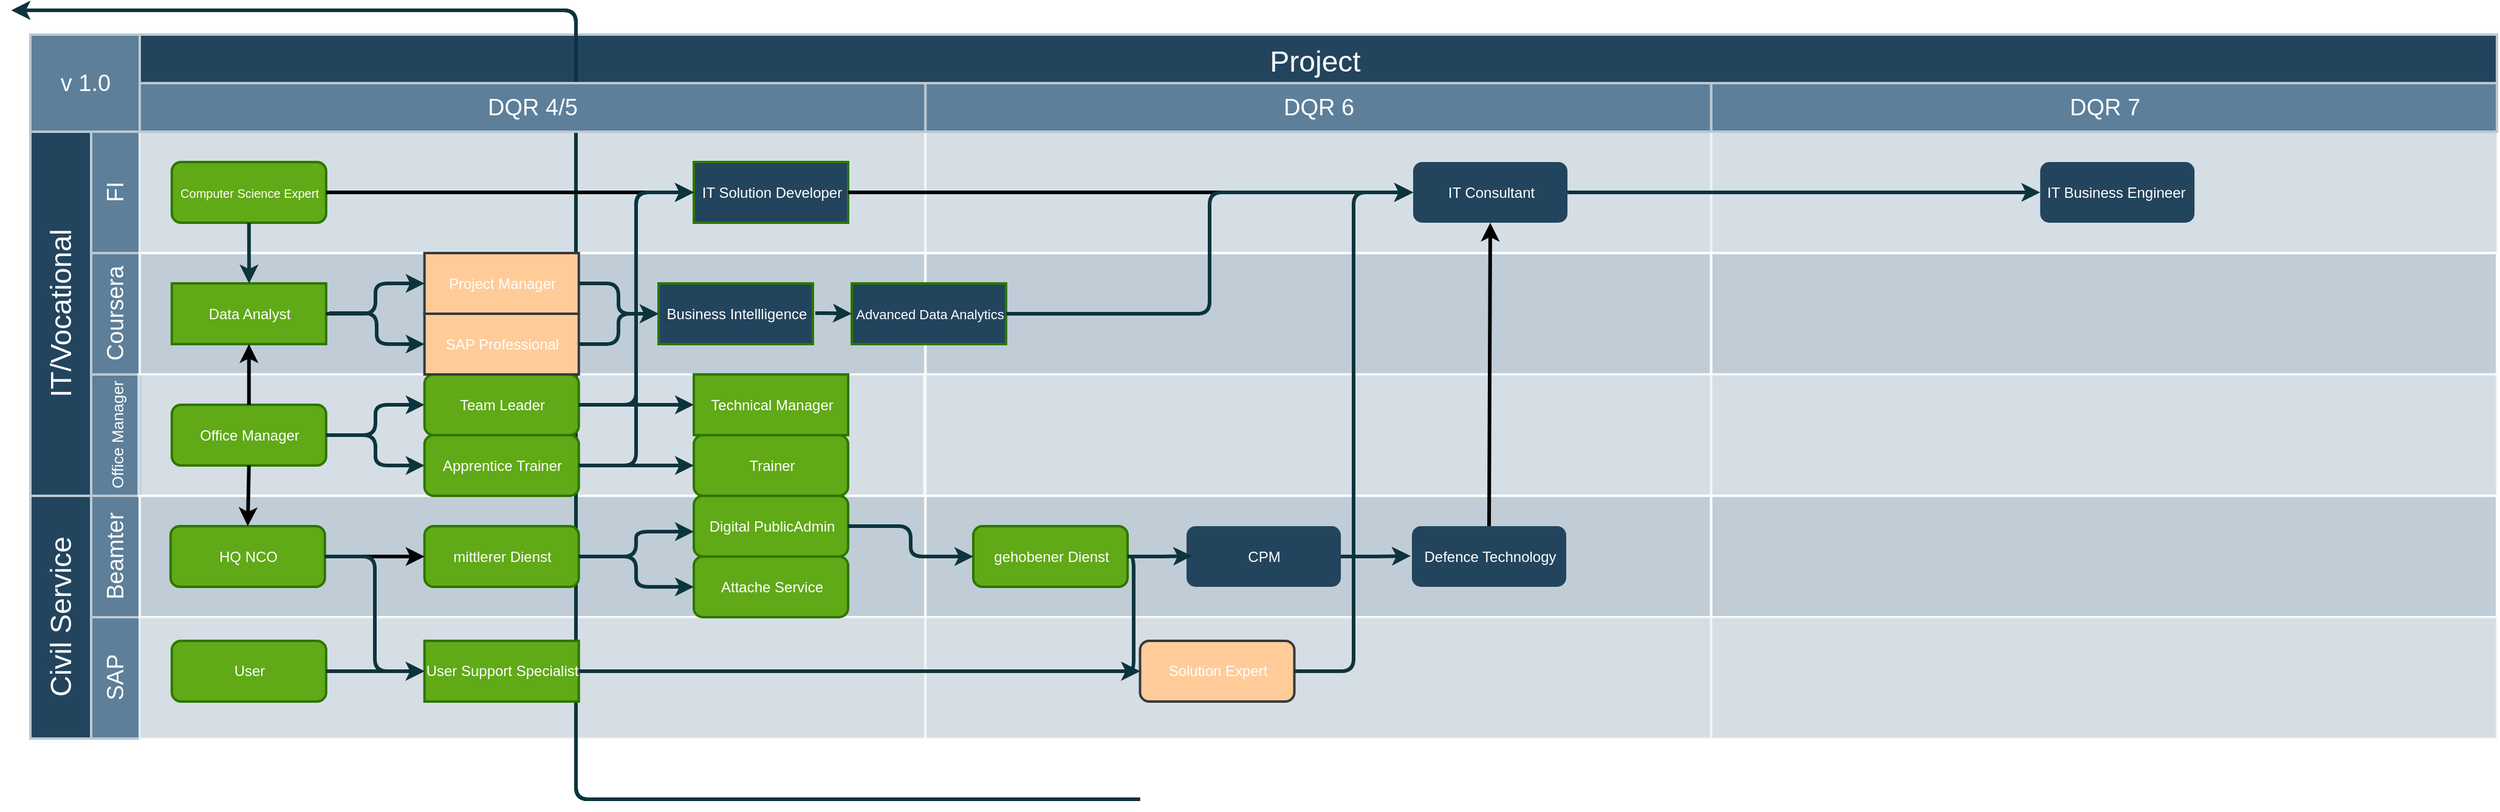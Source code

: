 <mxfile version="21.2.3" type="github">
  <diagram id="6a731a19-8d31-9384-78a2-239565b7b9f0" name="Page-1">
    <mxGraphModel dx="714" dy="-319" grid="1" gridSize="10" guides="1" tooltips="1" connect="1" arrows="1" fold="1" page="1" pageScale="1" pageWidth="1169" pageHeight="827" background="none" math="0" shadow="0">
      <root>
        <mxCell id="0" />
        <mxCell id="1" parent="0" />
        <mxCell id="56" value="Project&#xa;" style="strokeColor=#BAC8D3;fillColor=#23445D;fontSize=24;strokeWidth=2;fontFamily=Helvetica;html=1;fontColor=#FFFFFF;fontStyle=0;spacingBottom=8;spacingRight=0;spacingLeft=83;" parent="1" vertex="1">
          <mxGeometry x="154" y="850.5" width="2030" height="80" as="geometry" />
        </mxCell>
        <mxCell id="57" value="IT/Vocational" style="strokeColor=#BAC8D3;fillColor=#23445D;fontSize=24;strokeWidth=2;horizontal=0;fontFamily=Helvetica;html=1;fontColor=#FFFFFF;fontStyle=0" parent="1" vertex="1">
          <mxGeometry x="154" y="930.5" width="50" height="300" as="geometry" />
        </mxCell>
        <mxCell id="58" value="FI" style="strokeColor=#BAC8D3;fillColor=#5d7f99;fontSize=19;strokeWidth=2;horizontal=0;fontFamily=Helvetica;html=1;labelBackgroundColor=none;fontColor=#FFFFFF;" parent="1" vertex="1">
          <mxGeometry x="204" y="930.5" width="40" height="100" as="geometry" />
        </mxCell>
        <mxCell id="59" value="v 1.0" style="strokeColor=#BAC8D3;fillColor=#5d7f99;fontSize=19;strokeWidth=2;fontFamily=Helvetica;html=1;labelBackgroundColor=none;fontColor=#FFFFFF;" parent="1" vertex="1">
          <mxGeometry x="154" y="850.5" width="90" height="80" as="geometry" />
        </mxCell>
        <mxCell id="60" value="Coursera" style="strokeColor=#BAC8D3;fillColor=#5d7f99;fontSize=19;strokeWidth=2;horizontal=0;fontFamily=Helvetica;html=1;labelBackgroundColor=none;fontColor=#FFFFFF;" parent="1" vertex="1">
          <mxGeometry x="204" y="1030.5" width="40" height="100" as="geometry" />
        </mxCell>
        <mxCell id="61" value="&lt;font style=&quot;font-size: 13px;&quot;&gt;Office Manager&lt;/font&gt;" style="strokeColor=#BAC8D3;fillColor=#5d7f99;fontSize=19;strokeWidth=2;horizontal=0;fontFamily=Helvetica;html=1;labelBackgroundColor=none;fontColor=#FFFFFF;" parent="1" vertex="1">
          <mxGeometry x="204" y="1130.5" width="40" height="100" as="geometry" />
        </mxCell>
        <mxCell id="62" value="SAP" style="strokeColor=#BAC8D3;fillColor=#5d7f99;fontSize=19;strokeWidth=2;horizontal=0;fontFamily=Helvetica;html=1;labelBackgroundColor=none;fontColor=#FFFFFF;" parent="1" vertex="1">
          <mxGeometry x="204" y="1330.5" width="40" height="100" as="geometry" />
        </mxCell>
        <mxCell id="63" value="Beamter" style="strokeColor=#BAC8D3;fillColor=#5d7f99;fontSize=19;strokeWidth=2;horizontal=0;fontFamily=Helvetica;html=1;labelBackgroundColor=none;fontColor=#FFFFFF;" parent="1" vertex="1">
          <mxGeometry x="204" y="1230.5" width="40" height="100" as="geometry" />
        </mxCell>
        <mxCell id="64" value="Civil Service" style="strokeColor=#BAC8D3;fillColor=#23445D;fontSize=24;strokeWidth=2;horizontal=0;fontFamily=Helvetica;html=1;fontColor=#FFFFFF;fontStyle=0" parent="1" vertex="1">
          <mxGeometry x="154" y="1230.5" width="50" height="200" as="geometry" />
        </mxCell>
        <mxCell id="68" value="" style="strokeColor=#FFFFFF;fillColor=#BAC8D3;fontSize=18;strokeWidth=2;fontFamily=Helvetica;html=1;opacity=60;" parent="1" vertex="1">
          <mxGeometry x="244" y="930.5" width="646.667" height="100" as="geometry" />
        </mxCell>
        <mxCell id="69" value="" style="strokeColor=#FFFFFF;fillColor=#BAC8D3;fontSize=18;strokeWidth=2;fontFamily=Helvetica;html=1;opacity=90;" parent="1" vertex="1">
          <mxGeometry x="244" y="1030.5" width="646.667" height="100" as="geometry" />
        </mxCell>
        <mxCell id="70" value="" style="strokeColor=#FFFFFF;fillColor=#BAC8D3;fontSize=18;strokeWidth=2;fontFamily=Helvetica;html=1;opacity=60;" parent="1" vertex="1">
          <mxGeometry x="243" y="1130.5" width="646.667" height="100" as="geometry" />
        </mxCell>
        <mxCell id="71" value="" style="strokeColor=#FFFFFF;fillColor=#BAC8D3;fontSize=18;strokeWidth=2;fontFamily=Helvetica;html=1;opacity=90;" parent="1" vertex="1">
          <mxGeometry x="244" y="1230.5" width="646.667" height="100" as="geometry" />
        </mxCell>
        <mxCell id="72" value="" style="strokeColor=#FFFFFF;fillColor=#BAC8D3;fontSize=18;strokeWidth=2;fontFamily=Helvetica;html=1;opacity=60;" parent="1" vertex="1">
          <mxGeometry x="244" y="1330.5" width="646.667" height="100" as="geometry" />
        </mxCell>
        <mxCell id="75" value="" style="strokeColor=#FFFFFF;fillColor=#BAC8D3;fontSize=18;strokeWidth=2;fontFamily=Helvetica;html=1;opacity=60;" parent="1" vertex="1">
          <mxGeometry x="890.667" y="930.5" width="647" height="100" as="geometry" />
        </mxCell>
        <mxCell id="76" value="" style="strokeColor=#FFFFFF;fillColor=#BAC8D3;fontSize=18;strokeWidth=2;fontFamily=Helvetica;html=1;opacity=90;" parent="1" vertex="1">
          <mxGeometry x="890.667" y="1030.5" width="646.667" height="100" as="geometry" />
        </mxCell>
        <mxCell id="77" value="" style="strokeColor=#FFFFFF;fillColor=#BAC8D3;fontSize=18;strokeWidth=2;fontFamily=Helvetica;html=1;opacity=60;" parent="1" vertex="1">
          <mxGeometry x="890.667" y="1130.5" width="646.667" height="100" as="geometry" />
        </mxCell>
        <mxCell id="78" value="" style="strokeColor=#FFFFFF;fillColor=#BAC8D3;fontSize=18;strokeWidth=2;fontFamily=Helvetica;html=1;opacity=90;" parent="1" vertex="1">
          <mxGeometry x="890.667" y="1230.5" width="646.667" height="100" as="geometry" />
        </mxCell>
        <mxCell id="79" value="" style="strokeColor=#FFFFFF;fillColor=#BAC8D3;fontSize=18;strokeWidth=2;fontFamily=Helvetica;html=1;opacity=60;" parent="1" vertex="1">
          <mxGeometry x="890.667" y="1330.5" width="646.667" height="100" as="geometry" />
        </mxCell>
        <mxCell id="82" value="" style="strokeColor=#FFFFFF;fillColor=#BAC8D3;fontSize=18;strokeWidth=2;fontFamily=Helvetica;html=1;opacity=60;" parent="1" vertex="1">
          <mxGeometry x="1537.333" y="930.5" width="647" height="100" as="geometry" />
        </mxCell>
        <mxCell id="83" value="" style="strokeColor=#FFFFFF;fillColor=#BAC8D3;fontSize=18;strokeWidth=2;fontFamily=Helvetica;html=1;opacity=90;" parent="1" vertex="1">
          <mxGeometry x="1537.333" y="1030.5" width="646.667" height="100" as="geometry" />
        </mxCell>
        <mxCell id="84" value="" style="strokeColor=#FFFFFF;fillColor=#BAC8D3;fontSize=18;strokeWidth=2;fontFamily=Helvetica;html=1;opacity=60;" parent="1" vertex="1">
          <mxGeometry x="1537.333" y="1130.5" width="646.667" height="100" as="geometry" />
        </mxCell>
        <mxCell id="85" value="" style="strokeColor=#FFFFFF;fillColor=#BAC8D3;fontSize=18;strokeWidth=2;fontFamily=Helvetica;html=1;opacity=90;" parent="1" vertex="1">
          <mxGeometry x="1537.333" y="1230.5" width="646.667" height="100" as="geometry" />
        </mxCell>
        <mxCell id="86" value="" style="strokeColor=#FFFFFF;fillColor=#BAC8D3;fontSize=18;strokeWidth=2;fontFamily=Helvetica;html=1;opacity=60;" parent="1" vertex="1">
          <mxGeometry x="1537.333" y="1330.5" width="646.667" height="100" as="geometry" />
        </mxCell>
        <mxCell id="90" value="&lt;font style=&quot;font-size: 10px;&quot; color=&quot;#ffffff&quot;&gt;Computer Science Expert&lt;/font&gt;" style="rounded=1;fillColor=#60a917;strokeColor=#2D7600;strokeWidth=2;fontFamily=Helvetica;html=1;fontColor=#ffffff;" parent="1" vertex="1">
          <mxGeometry x="270.395" y="955.5" width="127" height="50" as="geometry" />
        </mxCell>
        <mxCell id="92" value="&lt;font color=&quot;#ffffff&quot;&gt;Office Manager&lt;/font&gt;" style="rounded=1;fillColor=#60a917;strokeColor=#2D7600;strokeWidth=2;fontFamily=Helvetica;html=1;fontColor=#ffffff;" parent="1" vertex="1">
          <mxGeometry x="270.394" y="1155.5" width="127" height="50" as="geometry" />
        </mxCell>
        <mxCell id="111" value="&lt;font color=&quot;#ffffff&quot;&gt;IT Business Engineer&amp;nbsp;&lt;/font&gt;" style="rounded=1;fillColor=#23445D;strokeColor=none;strokeWidth=2;gradientColor=none;fontFamily=Helvetica;html=1;" parent="1" vertex="1">
          <mxGeometry x="1808.082" y="955.5" width="127" height="50" as="geometry" />
        </mxCell>
        <mxCell id="124" value="" style="edgeStyle=elbowEdgeStyle;elbow=horizontal;strokeWidth=3;strokeColor=#0C343D;fontFamily=Helvetica;html=1;" parent="1" target="103" edge="1">
          <mxGeometry x="6.449" y="830.5" width="131.973" height="100" as="geometry">
            <mxPoint x="1067.259" y="1480.5" as="sourcePoint" />
            <mxPoint x="138.422" y="830.5" as="targetPoint" />
          </mxGeometry>
        </mxCell>
        <mxCell id="125" value="" style="edgeStyle=elbowEdgeStyle;elbow=horizontal;strokeWidth=3;strokeColor=#0C343D;fontFamily=Helvetica;html=1;" parent="1" target="101" edge="1">
          <mxGeometry x="6.449" y="830.5" width="131.973" height="100" as="geometry">
            <mxPoint x="1067.259" y="1480.5" as="sourcePoint" />
            <mxPoint x="138.422" y="830.5" as="targetPoint" />
          </mxGeometry>
        </mxCell>
        <mxCell id="140" value="" style="group" parent="1" vertex="1" connectable="0">
          <mxGeometry x="244" y="890.5" width="646.667" height="40" as="geometry" />
        </mxCell>
        <mxCell id="141" value="DQR 4/5" style="strokeColor=#BAC8D3;fillColor=#5d7f99;fontSize=19;strokeWidth=2;fontFamily=Helvetica;html=1;labelBackgroundColor=none;fontColor=#FFFFFF;" parent="140" vertex="1">
          <mxGeometry width="646.666" height="40" as="geometry" />
        </mxCell>
        <mxCell id="142" value="DQR 6" style="strokeColor=#BAC8D3;fillColor=#5d7f99;fontSize=19;strokeWidth=2;fontFamily=Helvetica;html=1;labelBackgroundColor=none;fontColor=#FFFFFF;" parent="140" vertex="1">
          <mxGeometry x="646.666" width="646.666" height="40" as="geometry" />
        </mxCell>
        <mxCell id="143" value="DQR 7" style="strokeColor=#BAC8D3;fillColor=#5d7f99;fontSize=19;strokeWidth=2;fontFamily=Helvetica;html=1;labelBackgroundColor=none;fontColor=#FFFFFF;" parent="140" vertex="1">
          <mxGeometry x="1293.331" width="646.667" height="40" as="geometry" />
        </mxCell>
        <mxCell id="U3FAAJ_iAF-W9qs7Tp7X-143" value="&lt;font color=&quot;#ffffff&quot;&gt;IT Solution Developer&lt;/font&gt;" style="rounded=0;fillColor=#23445D;strokeColor=#2D7600;strokeWidth=2;fontFamily=Helvetica;html=1;fontColor=#ffffff;" vertex="1" parent="1">
          <mxGeometry x="700.005" y="955.5" width="127" height="50" as="geometry" />
        </mxCell>
        <mxCell id="U3FAAJ_iAF-W9qs7Tp7X-144" value="" style="endArrow=classic;html=1;rounded=0;exitX=1;exitY=0.5;exitDx=0;exitDy=0;entryX=0;entryY=0.5;entryDx=0;entryDy=0;strokeWidth=3;" edge="1" parent="1" source="90" target="U3FAAJ_iAF-W9qs7Tp7X-143">
          <mxGeometry width="50" height="50" relative="1" as="geometry">
            <mxPoint x="270" y="1070" as="sourcePoint" />
            <mxPoint x="320" y="1020" as="targetPoint" />
          </mxGeometry>
        </mxCell>
        <mxCell id="U3FAAJ_iAF-W9qs7Tp7X-145" value="&lt;font color=&quot;#ffffff&quot;&gt;IT Consultant&lt;/font&gt;" style="rounded=1;fillColor=#23445D;strokeColor=none;strokeWidth=2;fontFamily=Helvetica;html=1;gradientColor=none;" vertex="1" parent="1">
          <mxGeometry x="1292.005" y="955.5" width="127" height="50" as="geometry" />
        </mxCell>
        <mxCell id="U3FAAJ_iAF-W9qs7Tp7X-146" value="" style="endArrow=classic;html=1;rounded=0;strokeWidth=3;exitX=1;exitY=0.5;exitDx=0;exitDy=0;entryX=0;entryY=0.5;entryDx=0;entryDy=0;" edge="1" parent="1" source="U3FAAJ_iAF-W9qs7Tp7X-143" target="U3FAAJ_iAF-W9qs7Tp7X-145">
          <mxGeometry width="50" height="50" relative="1" as="geometry">
            <mxPoint x="890" y="1070" as="sourcePoint" />
            <mxPoint x="940" y="1020" as="targetPoint" />
          </mxGeometry>
        </mxCell>
        <mxCell id="U3FAAJ_iAF-W9qs7Tp7X-147" value="&lt;font color=&quot;#ffffff&quot;&gt;Technical Manager&lt;/font&gt;" style="rounded=0;fillColor=#60a917;strokeColor=#2D7600;strokeWidth=2;fontFamily=Helvetica;html=1;shadow=0;fontColor=#ffffff;" vertex="1" parent="1">
          <mxGeometry x="700.004" y="1130.5" width="127" height="50" as="geometry" />
        </mxCell>
        <mxCell id="U3FAAJ_iAF-W9qs7Tp7X-148" value="&lt;font color=&quot;#ffffff&quot;&gt;Apprentice Trainer&lt;/font&gt;" style="rounded=1;fillColor=#60a917;strokeColor=#2D7600;strokeWidth=2;fontFamily=Helvetica;html=1;fontColor=#ffffff;" vertex="1" parent="1">
          <mxGeometry x="478.354" y="1180.5" width="127" height="50" as="geometry" />
        </mxCell>
        <mxCell id="U3FAAJ_iAF-W9qs7Tp7X-149" value="&lt;font color=&quot;#ffffff&quot;&gt;Team Leader&lt;/font&gt;" style="rounded=1;fillColor=#60a917;strokeColor=#2D7600;strokeWidth=2;fontFamily=Helvetica;html=1;fontColor=#ffffff;" vertex="1" parent="1">
          <mxGeometry x="478.354" y="1130.5" width="127" height="50" as="geometry" />
        </mxCell>
        <mxCell id="U3FAAJ_iAF-W9qs7Tp7X-150" value="&lt;font color=&quot;#ffffff&quot;&gt;Trainer&lt;/font&gt;" style="rounded=1;fillColor=#60a917;strokeColor=#2D7600;strokeWidth=2;fontFamily=Helvetica;html=1;fontColor=#ffffff;" vertex="1" parent="1">
          <mxGeometry x="700.004" y="1180.5" width="127" height="50" as="geometry" />
        </mxCell>
        <mxCell id="U3FAAJ_iAF-W9qs7Tp7X-153" value="" style="edgeStyle=elbowEdgeStyle;elbow=horizontal;strokeWidth=3;strokeColor=#0C343D;fontFamily=Helvetica;html=1;exitX=1;exitY=0.5;exitDx=0;exitDy=0;entryX=0;entryY=0.5;entryDx=0;entryDy=0;" edge="1" parent="1" source="92" target="U3FAAJ_iAF-W9qs7Tp7X-149">
          <mxGeometry x="-118.905" y="550" width="131.973" height="100" as="geometry">
            <mxPoint x="479.646" y="1100.5" as="sourcePoint" />
            <mxPoint x="590.646" y="1000.5" as="targetPoint" />
          </mxGeometry>
        </mxCell>
        <mxCell id="U3FAAJ_iAF-W9qs7Tp7X-154" value="" style="edgeStyle=elbowEdgeStyle;elbow=horizontal;strokeWidth=3;strokeColor=#0C343D;fontFamily=Helvetica;html=1;exitX=1;exitY=0.5;exitDx=0;exitDy=0;entryX=0;entryY=0.5;entryDx=0;entryDy=0;" edge="1" parent="1" source="92" target="U3FAAJ_iAF-W9qs7Tp7X-148">
          <mxGeometry x="-118.905" y="550" width="131.973" height="100" as="geometry">
            <mxPoint x="479.646" y="1100.5" as="sourcePoint" />
            <mxPoint x="590.646" y="1000.5" as="targetPoint" />
          </mxGeometry>
        </mxCell>
        <mxCell id="U3FAAJ_iAF-W9qs7Tp7X-155" value="" style="edgeStyle=elbowEdgeStyle;elbow=horizontal;strokeWidth=3;strokeColor=#0C343D;fontFamily=Helvetica;html=1;exitX=1;exitY=0.5;exitDx=0;exitDy=0;entryX=0;entryY=0.5;entryDx=0;entryDy=0;" edge="1" parent="1" source="U3FAAJ_iAF-W9qs7Tp7X-149" target="U3FAAJ_iAF-W9qs7Tp7X-147">
          <mxGeometry x="-118.905" y="550" width="131.973" height="100" as="geometry">
            <mxPoint x="479.646" y="1100.5" as="sourcePoint" />
            <mxPoint x="590.646" y="1000.5" as="targetPoint" />
          </mxGeometry>
        </mxCell>
        <mxCell id="U3FAAJ_iAF-W9qs7Tp7X-156" value="" style="edgeStyle=elbowEdgeStyle;elbow=horizontal;strokeWidth=3;strokeColor=#0C343D;fontFamily=Helvetica;html=1;exitX=1;exitY=0.5;exitDx=0;exitDy=0;entryX=0;entryY=0.5;entryDx=0;entryDy=0;" edge="1" parent="1" source="U3FAAJ_iAF-W9qs7Tp7X-148" target="U3FAAJ_iAF-W9qs7Tp7X-150">
          <mxGeometry x="-118.905" y="550" width="131.973" height="100" as="geometry">
            <mxPoint x="479.646" y="1100.5" as="sourcePoint" />
            <mxPoint x="590.646" y="1000.5" as="targetPoint" />
          </mxGeometry>
        </mxCell>
        <mxCell id="U3FAAJ_iAF-W9qs7Tp7X-160" value="" style="edgeStyle=elbowEdgeStyle;elbow=horizontal;strokeWidth=3;strokeColor=#0C343D;fontFamily=Helvetica;html=1;exitX=1;exitY=0.5;exitDx=0;exitDy=0;entryX=0;entryY=0.5;entryDx=0;entryDy=0;" edge="1" parent="1" source="U3FAAJ_iAF-W9qs7Tp7X-149" target="U3FAAJ_iAF-W9qs7Tp7X-143">
          <mxGeometry x="21.095" y="550" width="131.973" height="100" as="geometry">
            <mxPoint x="619.646" y="1100.5" as="sourcePoint" />
            <mxPoint x="730.646" y="1000.5" as="targetPoint" />
          </mxGeometry>
        </mxCell>
        <mxCell id="U3FAAJ_iAF-W9qs7Tp7X-161" value="" style="edgeStyle=elbowEdgeStyle;elbow=horizontal;strokeWidth=3;strokeColor=#0C343D;fontFamily=Helvetica;html=1;exitX=1;exitY=0.5;exitDx=0;exitDy=0;entryX=0;entryY=0.5;entryDx=0;entryDy=0;" edge="1" parent="1" source="U3FAAJ_iAF-W9qs7Tp7X-148" target="U3FAAJ_iAF-W9qs7Tp7X-143">
          <mxGeometry x="21.095" y="550" width="131.973" height="100" as="geometry">
            <mxPoint x="619.646" y="1100.5" as="sourcePoint" />
            <mxPoint x="730.646" y="1000.5" as="targetPoint" />
          </mxGeometry>
        </mxCell>
        <mxCell id="U3FAAJ_iAF-W9qs7Tp7X-162" value="&lt;font color=&quot;#ffffff&quot;&gt;mittlerer Dienst&lt;/font&gt;" style="rounded=1;fillColor=#60a917;strokeColor=#2D7600;strokeWidth=2;fontFamily=Helvetica;html=1;fontColor=#ffffff;" vertex="1" parent="1">
          <mxGeometry x="478.354" y="1255.5" width="127" height="50" as="geometry" />
        </mxCell>
        <mxCell id="U3FAAJ_iAF-W9qs7Tp7X-163" value="&lt;font color=&quot;#ffffff&quot;&gt;gehobener Dienst&lt;/font&gt;" style="rounded=1;fillColor=#60a917;strokeColor=#2D7600;strokeWidth=2;fontFamily=Helvetica;html=1;fontColor=#ffffff;" vertex="1" parent="1">
          <mxGeometry x="930.004" y="1255.5" width="127" height="50" as="geometry" />
        </mxCell>
        <mxCell id="U3FAAJ_iAF-W9qs7Tp7X-165" value="&lt;font color=&quot;#ffffff&quot;&gt;User&lt;/font&gt;" style="rounded=1;fillColor=#60a917;strokeColor=#2D7600;strokeWidth=2;fontFamily=Helvetica;html=1;fontColor=#ffffff;" vertex="1" parent="1">
          <mxGeometry x="270.394" y="1350" width="127" height="50" as="geometry" />
        </mxCell>
        <mxCell id="U3FAAJ_iAF-W9qs7Tp7X-166" value="&lt;font color=&quot;#ffffff&quot;&gt;User Support Specialist&lt;/font&gt;" style="rounded=0;fillColor=#60a917;strokeColor=#2D7600;strokeWidth=2;fontFamily=Helvetica;html=1;fontColor=#ffffff;" vertex="1" parent="1">
          <mxGeometry x="478.354" y="1350" width="127" height="50" as="geometry" />
        </mxCell>
        <mxCell id="U3FAAJ_iAF-W9qs7Tp7X-167" value="&lt;font color=&quot;#ffffff&quot;&gt;Solution Expert&lt;/font&gt;" style="rounded=1;fillColor=#ffcc99;strokeColor=#36393d;strokeWidth=2;fontFamily=Helvetica;html=1;" vertex="1" parent="1">
          <mxGeometry x="1067.254" y="1350" width="127" height="50" as="geometry" />
        </mxCell>
        <mxCell id="U3FAAJ_iAF-W9qs7Tp7X-168" value="" style="edgeStyle=elbowEdgeStyle;elbow=horizontal;strokeWidth=3;strokeColor=#0C343D;fontFamily=Helvetica;html=1;exitX=1;exitY=0.5;exitDx=0;exitDy=0;entryX=0;entryY=0.5;entryDx=0;entryDy=0;" edge="1" parent="1" source="U3FAAJ_iAF-W9qs7Tp7X-165" target="U3FAAJ_iAF-W9qs7Tp7X-166">
          <mxGeometry x="-88.905" y="800" width="131.973" height="100" as="geometry">
            <mxPoint x="509.646" y="1350.5" as="sourcePoint" />
            <mxPoint x="620.646" y="1250.5" as="targetPoint" />
          </mxGeometry>
        </mxCell>
        <mxCell id="U3FAAJ_iAF-W9qs7Tp7X-169" value="" style="edgeStyle=elbowEdgeStyle;elbow=horizontal;strokeWidth=3;strokeColor=#0C343D;fontFamily=Helvetica;html=1;exitX=1;exitY=0.5;exitDx=0;exitDy=0;entryX=0;entryY=0.5;entryDx=0;entryDy=0;" edge="1" parent="1" source="U3FAAJ_iAF-W9qs7Tp7X-166" target="U3FAAJ_iAF-W9qs7Tp7X-167">
          <mxGeometry x="191.095" y="800" width="131.973" height="100" as="geometry">
            <mxPoint x="789.646" y="1350.5" as="sourcePoint" />
            <mxPoint x="900.646" y="1250.5" as="targetPoint" />
          </mxGeometry>
        </mxCell>
        <mxCell id="U3FAAJ_iAF-W9qs7Tp7X-171" value="" style="edgeStyle=elbowEdgeStyle;elbow=horizontal;strokeWidth=3;strokeColor=#0C343D;fontFamily=Helvetica;html=1;exitX=1;exitY=0.5;exitDx=0;exitDy=0;entryX=0;entryY=0.5;entryDx=0;entryDy=0;" edge="1" parent="1" source="U3FAAJ_iAF-W9qs7Tp7X-145" target="111">
          <mxGeometry x="841.095" y="530" width="131.973" height="100" as="geometry">
            <mxPoint x="1439.646" y="1080.5" as="sourcePoint" />
            <mxPoint x="1550.646" y="980.5" as="targetPoint" />
          </mxGeometry>
        </mxCell>
        <mxCell id="U3FAAJ_iAF-W9qs7Tp7X-172" value="&lt;font color=&quot;#ffffff&quot;&gt;Data Analyst&lt;/font&gt;" style="rounded=0;fillColor=#60a917;strokeColor=#2D7600;strokeWidth=2;fontFamily=Helvetica;html=1;fontColor=#ffffff;" vertex="1" parent="1">
          <mxGeometry x="270.394" y="1055.5" width="127" height="50" as="geometry" />
        </mxCell>
        <mxCell id="U3FAAJ_iAF-W9qs7Tp7X-174" value="&lt;font color=&quot;#ffffff&quot;&gt;SAP Professional&lt;/font&gt;" style="rounded=0;fillColor=#ffcc99;strokeColor=#36393d;strokeWidth=2;fontFamily=Helvetica;html=1;" vertex="1" parent="1">
          <mxGeometry x="478.355" y="1080.5" width="127" height="50" as="geometry" />
        </mxCell>
        <mxCell id="U3FAAJ_iAF-W9qs7Tp7X-176" value="&lt;font color=&quot;#ffffff&quot;&gt;Project Manager&lt;/font&gt;" style="rounded=0;fillColor=#ffcc99;strokeColor=#36393d;strokeWidth=2;fontFamily=Helvetica;html=1;" vertex="1" parent="1">
          <mxGeometry x="478.355" y="1030.5" width="127" height="50" as="geometry" />
        </mxCell>
        <mxCell id="U3FAAJ_iAF-W9qs7Tp7X-178" value="&lt;font color=&quot;#ffffff&quot;&gt;Business Intellligence&lt;/font&gt;" style="rounded=0;fillColor=#23445D;strokeColor=#2D7600;strokeWidth=2;fontFamily=Helvetica;html=1;fontColor=#ffffff;" vertex="1" parent="1">
          <mxGeometry x="671.005" y="1055.5" width="127" height="50" as="geometry" />
        </mxCell>
        <mxCell id="U3FAAJ_iAF-W9qs7Tp7X-179" value="&lt;font style=&quot;font-size: 11px;&quot; color=&quot;#ffffff&quot;&gt;Advanced Data Analytics&lt;/font&gt;" style="rounded=0;fillColor=#23445D;strokeColor=#2D7600;strokeWidth=2;fontFamily=Helvetica;html=1;fontColor=#ffffff;" vertex="1" parent="1">
          <mxGeometry x="830.005" y="1055.5" width="127" height="50" as="geometry" />
        </mxCell>
        <mxCell id="U3FAAJ_iAF-W9qs7Tp7X-180" value="" style="edgeStyle=elbowEdgeStyle;elbow=horizontal;strokeWidth=3;strokeColor=#0C343D;fontFamily=Helvetica;html=1;entryX=0;entryY=0.5;entryDx=0;entryDy=0;exitX=1;exitY=0.5;exitDx=0;exitDy=0;" edge="1" parent="1" source="U3FAAJ_iAF-W9qs7Tp7X-172" target="U3FAAJ_iAF-W9qs7Tp7X-176">
          <mxGeometry x="-198.905" y="680" width="131.973" height="100" as="geometry">
            <mxPoint x="399.646" y="1230.5" as="sourcePoint" />
            <mxPoint x="510.646" y="1130.5" as="targetPoint" />
          </mxGeometry>
        </mxCell>
        <mxCell id="U3FAAJ_iAF-W9qs7Tp7X-181" value="" style="edgeStyle=elbowEdgeStyle;elbow=horizontal;strokeWidth=3;strokeColor=#0C343D;fontFamily=Helvetica;html=1;exitX=1;exitY=0.5;exitDx=0;exitDy=0;" edge="1" parent="1" source="U3FAAJ_iAF-W9qs7Tp7X-172" target="69">
          <mxGeometry x="-188.905" y="690" width="131.973" height="100" as="geometry">
            <mxPoint x="407" y="1091" as="sourcePoint" />
            <mxPoint x="488" y="1066" as="targetPoint" />
          </mxGeometry>
        </mxCell>
        <mxCell id="U3FAAJ_iAF-W9qs7Tp7X-182" value="" style="edgeStyle=elbowEdgeStyle;elbow=horizontal;strokeWidth=3;strokeColor=#0C343D;fontFamily=Helvetica;html=1;entryX=0;entryY=0.5;entryDx=0;entryDy=0;" edge="1" parent="1" target="U3FAAJ_iAF-W9qs7Tp7X-174">
          <mxGeometry x="-198.905" y="680" width="131.973" height="100" as="geometry">
            <mxPoint x="400" y="1080" as="sourcePoint" />
            <mxPoint x="510.646" y="1130.5" as="targetPoint" />
          </mxGeometry>
        </mxCell>
        <mxCell id="U3FAAJ_iAF-W9qs7Tp7X-183" value="" style="edgeStyle=elbowEdgeStyle;elbow=horizontal;strokeWidth=3;strokeColor=#0C343D;fontFamily=Helvetica;html=1;exitX=1;exitY=0.5;exitDx=0;exitDy=0;entryX=0;entryY=0.5;entryDx=0;entryDy=0;" edge="1" parent="1" source="U3FAAJ_iAF-W9qs7Tp7X-176" target="U3FAAJ_iAF-W9qs7Tp7X-178">
          <mxGeometry x="81.095" y="680" width="131.973" height="100" as="geometry">
            <mxPoint x="679.646" y="1230.5" as="sourcePoint" />
            <mxPoint x="790.646" y="1130.5" as="targetPoint" />
          </mxGeometry>
        </mxCell>
        <mxCell id="U3FAAJ_iAF-W9qs7Tp7X-184" value="" style="edgeStyle=elbowEdgeStyle;elbow=horizontal;strokeWidth=3;strokeColor=#0C343D;fontFamily=Helvetica;html=1;exitX=1;exitY=0.5;exitDx=0;exitDy=0;entryX=0;entryY=0.5;entryDx=0;entryDy=0;" edge="1" parent="1" source="U3FAAJ_iAF-W9qs7Tp7X-174" target="U3FAAJ_iAF-W9qs7Tp7X-178">
          <mxGeometry x="91.095" y="690" width="131.973" height="100" as="geometry">
            <mxPoint x="615" y="1066" as="sourcePoint" />
            <mxPoint x="681" y="1091" as="targetPoint" />
          </mxGeometry>
        </mxCell>
        <mxCell id="U3FAAJ_iAF-W9qs7Tp7X-185" value="" style="edgeStyle=elbowEdgeStyle;elbow=horizontal;strokeWidth=3;strokeColor=#0C343D;fontFamily=Helvetica;html=1;entryX=0;entryY=0.5;entryDx=0;entryDy=0;" edge="1" parent="1" target="U3FAAJ_iAF-W9qs7Tp7X-179">
          <mxGeometry x="81.095" y="680" width="131.973" height="100" as="geometry">
            <mxPoint x="800" y="1080" as="sourcePoint" />
            <mxPoint x="790.646" y="1130.5" as="targetPoint" />
          </mxGeometry>
        </mxCell>
        <mxCell id="U3FAAJ_iAF-W9qs7Tp7X-186" value="" style="edgeStyle=elbowEdgeStyle;elbow=horizontal;strokeWidth=3;strokeColor=#0C343D;fontFamily=Helvetica;html=1;exitX=1;exitY=0.5;exitDx=0;exitDy=0;entryX=0;entryY=0.5;entryDx=0;entryDy=0;" edge="1" parent="1" source="U3FAAJ_iAF-W9qs7Tp7X-179" target="U3FAAJ_iAF-W9qs7Tp7X-145">
          <mxGeometry x="191.095" y="680" width="131.973" height="100" as="geometry">
            <mxPoint x="789.646" y="1230.5" as="sourcePoint" />
            <mxPoint x="1150" y="980" as="targetPoint" />
          </mxGeometry>
        </mxCell>
        <mxCell id="U3FAAJ_iAF-W9qs7Tp7X-187" value="" style="edgeStyle=elbowEdgeStyle;elbow=horizontal;strokeWidth=3;strokeColor=#0C343D;fontFamily=Helvetica;html=1;exitX=1;exitY=0.5;exitDx=0;exitDy=0;entryX=0;entryY=0.5;entryDx=0;entryDy=0;" edge="1" parent="1" source="U3FAAJ_iAF-W9qs7Tp7X-163" target="U3FAAJ_iAF-W9qs7Tp7X-167">
          <mxGeometry x="191.095" y="680" width="131.973" height="100" as="geometry">
            <mxPoint x="789.646" y="1230.5" as="sourcePoint" />
            <mxPoint x="900.646" y="1130.5" as="targetPoint" />
          </mxGeometry>
        </mxCell>
        <mxCell id="U3FAAJ_iAF-W9qs7Tp7X-188" value="" style="edgeStyle=elbowEdgeStyle;elbow=horizontal;strokeWidth=3;strokeColor=#0C343D;fontFamily=Helvetica;html=1;exitX=1;exitY=0.5;exitDx=0;exitDy=0;entryX=0;entryY=0.5;entryDx=0;entryDy=0;" edge="1" parent="1" source="U3FAAJ_iAF-W9qs7Tp7X-167" target="U3FAAJ_iAF-W9qs7Tp7X-145">
          <mxGeometry x="601.095" y="680" width="131.973" height="100" as="geometry">
            <mxPoint x="1199.646" y="1230.5" as="sourcePoint" />
            <mxPoint x="1310.646" y="1130.5" as="targetPoint" />
          </mxGeometry>
        </mxCell>
        <mxCell id="U3FAAJ_iAF-W9qs7Tp7X-189" value="" style="endArrow=classic;html=1;rounded=0;entryX=0.5;entryY=1;entryDx=0;entryDy=0;exitX=0.5;exitY=0;exitDx=0;exitDy=0;strokeWidth=3;" edge="1" parent="1" source="92" target="U3FAAJ_iAF-W9qs7Tp7X-172">
          <mxGeometry width="50" height="50" relative="1" as="geometry">
            <mxPoint x="440" y="1200" as="sourcePoint" />
            <mxPoint x="490" y="1150" as="targetPoint" />
          </mxGeometry>
        </mxCell>
        <mxCell id="U3FAAJ_iAF-W9qs7Tp7X-190" value="" style="edgeStyle=elbowEdgeStyle;elbow=horizontal;strokeWidth=3;strokeColor=#0C343D;fontFamily=Helvetica;html=1;exitX=0.5;exitY=1;exitDx=0;exitDy=0;entryX=0.5;entryY=0;entryDx=0;entryDy=0;" edge="1" parent="1" source="90" target="U3FAAJ_iAF-W9qs7Tp7X-172">
          <mxGeometry x="-188.905" y="680" width="131.973" height="100" as="geometry">
            <mxPoint x="409.646" y="1230.5" as="sourcePoint" />
            <mxPoint x="520.646" y="1130.5" as="targetPoint" />
          </mxGeometry>
        </mxCell>
        <mxCell id="U3FAAJ_iAF-W9qs7Tp7X-191" value="&lt;font color=&quot;#ffffff&quot;&gt;HQ NCO&lt;/font&gt;" style="rounded=1;fillColor=#60a917;strokeColor=#2D7600;strokeWidth=2;fontFamily=Helvetica;html=1;fontColor=#ffffff;" vertex="1" parent="1">
          <mxGeometry x="269.394" y="1255.5" width="127" height="50" as="geometry" />
        </mxCell>
        <mxCell id="U3FAAJ_iAF-W9qs7Tp7X-193" value="" style="endArrow=classic;html=1;rounded=0;exitX=0.5;exitY=1;exitDx=0;exitDy=0;entryX=0.5;entryY=0;entryDx=0;entryDy=0;strokeWidth=3;" edge="1" parent="1" source="92" target="U3FAAJ_iAF-W9qs7Tp7X-191">
          <mxGeometry width="50" height="50" relative="1" as="geometry">
            <mxPoint x="327.894" y="1205.5" as="sourcePoint" />
            <mxPoint x="337.894" y="1255.5" as="targetPoint" />
          </mxGeometry>
        </mxCell>
        <mxCell id="U3FAAJ_iAF-W9qs7Tp7X-194" value="" style="endArrow=classic;html=1;rounded=0;exitX=1;exitY=0.5;exitDx=0;exitDy=0;strokeWidth=3;" edge="1" parent="1" source="U3FAAJ_iAF-W9qs7Tp7X-191" target="U3FAAJ_iAF-W9qs7Tp7X-162">
          <mxGeometry width="50" height="50" relative="1" as="geometry">
            <mxPoint x="440" y="1200" as="sourcePoint" />
            <mxPoint x="490" y="1150" as="targetPoint" />
          </mxGeometry>
        </mxCell>
        <mxCell id="U3FAAJ_iAF-W9qs7Tp7X-195" value="" style="edgeStyle=elbowEdgeStyle;elbow=horizontal;strokeWidth=3;strokeColor=#0C343D;fontFamily=Helvetica;html=1;exitX=1;exitY=0.5;exitDx=0;exitDy=0;entryX=0;entryY=0.5;entryDx=0;entryDy=0;" edge="1" parent="1" source="U3FAAJ_iAF-W9qs7Tp7X-191" target="U3FAAJ_iAF-W9qs7Tp7X-166">
          <mxGeometry x="-38.905" y="670" width="131.973" height="100" as="geometry">
            <mxPoint x="559.646" y="1220.5" as="sourcePoint" />
            <mxPoint x="670.646" y="1120.5" as="targetPoint" />
          </mxGeometry>
        </mxCell>
        <mxCell id="U3FAAJ_iAF-W9qs7Tp7X-196" value="&lt;font color=&quot;#ffffff&quot;&gt;Digital PublicAdmin&lt;/font&gt;" style="rounded=1;fillColor=#60a917;strokeColor=#2D7600;strokeWidth=2;fontFamily=Helvetica;html=1;fontColor=#ffffff;" vertex="1" parent="1">
          <mxGeometry x="700.004" y="1230.5" width="127" height="50" as="geometry" />
        </mxCell>
        <mxCell id="U3FAAJ_iAF-W9qs7Tp7X-197" value="Attache Service" style="rounded=1;fillColor=#60a917;strokeColor=#2D7600;strokeWidth=2;fontFamily=Helvetica;html=1;fontColor=#ffffff;" vertex="1" parent="1">
          <mxGeometry x="700.004" y="1280.5" width="127" height="50" as="geometry" />
        </mxCell>
        <mxCell id="U3FAAJ_iAF-W9qs7Tp7X-198" value="" style="edgeStyle=elbowEdgeStyle;elbow=horizontal;strokeWidth=3;strokeColor=#0C343D;fontFamily=Helvetica;html=1;exitX=1;exitY=0.5;exitDx=0;exitDy=0;" edge="1" parent="1" source="U3FAAJ_iAF-W9qs7Tp7X-162">
          <mxGeometry x="91.095" y="670" width="131.973" height="100" as="geometry">
            <mxPoint x="689.646" y="1220.5" as="sourcePoint" />
            <mxPoint x="700" y="1260" as="targetPoint" />
          </mxGeometry>
        </mxCell>
        <mxCell id="U3FAAJ_iAF-W9qs7Tp7X-199" value="" style="edgeStyle=elbowEdgeStyle;elbow=horizontal;strokeWidth=3;strokeColor=#0C343D;fontFamily=Helvetica;html=1;exitX=1;exitY=0.5;exitDx=0;exitDy=0;entryX=0;entryY=0.5;entryDx=0;entryDy=0;" edge="1" parent="1" source="U3FAAJ_iAF-W9qs7Tp7X-162" target="U3FAAJ_iAF-W9qs7Tp7X-197">
          <mxGeometry x="91.095" y="670" width="131.973" height="100" as="geometry">
            <mxPoint x="689.646" y="1220.5" as="sourcePoint" />
            <mxPoint x="800.646" y="1120.5" as="targetPoint" />
          </mxGeometry>
        </mxCell>
        <mxCell id="U3FAAJ_iAF-W9qs7Tp7X-200" value="" style="edgeStyle=elbowEdgeStyle;elbow=horizontal;strokeWidth=3;strokeColor=#0C343D;fontFamily=Helvetica;html=1;exitX=1;exitY=0.5;exitDx=0;exitDy=0;entryX=0;entryY=0.5;entryDx=0;entryDy=0;" edge="1" parent="1" source="U3FAAJ_iAF-W9qs7Tp7X-196" target="U3FAAJ_iAF-W9qs7Tp7X-163">
          <mxGeometry x="91.095" y="670" width="131.973" height="100" as="geometry">
            <mxPoint x="689.646" y="1220.5" as="sourcePoint" />
            <mxPoint x="800.646" y="1120.5" as="targetPoint" />
          </mxGeometry>
        </mxCell>
        <mxCell id="U3FAAJ_iAF-W9qs7Tp7X-201" value="&lt;font color=&quot;#ffffff&quot;&gt;CPM&lt;/font&gt;" style="rounded=1;fillColor=#23445D;strokeColor=none;strokeWidth=2;fontFamily=Helvetica;html=1;gradientColor=none;" vertex="1" parent="1">
          <mxGeometry x="1105.505" y="1255.5" width="127" height="50" as="geometry" />
        </mxCell>
        <mxCell id="U3FAAJ_iAF-W9qs7Tp7X-202" value="" style="edgeStyle=elbowEdgeStyle;elbow=horizontal;strokeWidth=3;strokeColor=#0C343D;fontFamily=Helvetica;html=1;exitX=1;exitY=0.5;exitDx=0;exitDy=0;" edge="1" parent="1" source="U3FAAJ_iAF-W9qs7Tp7X-163">
          <mxGeometry x="471.095" y="670" width="131.973" height="100" as="geometry">
            <mxPoint x="1069.646" y="1220.5" as="sourcePoint" />
            <mxPoint x="1110" y="1280" as="targetPoint" />
          </mxGeometry>
        </mxCell>
        <mxCell id="U3FAAJ_iAF-W9qs7Tp7X-203" value="&lt;font color=&quot;#ffffff&quot;&gt;Defence Technology&lt;/font&gt;" style="rounded=1;fillColor=#23445D;strokeColor=none;strokeWidth=2;fontFamily=Helvetica;html=1;gradientColor=none;" vertex="1" parent="1">
          <mxGeometry x="1291.005" y="1255.5" width="127" height="50" as="geometry" />
        </mxCell>
        <mxCell id="U3FAAJ_iAF-W9qs7Tp7X-204" value="" style="edgeStyle=elbowEdgeStyle;elbow=horizontal;strokeWidth=3;strokeColor=#0C343D;fontFamily=Helvetica;html=1;exitX=1;exitY=0.5;exitDx=0;exitDy=0;" edge="1" parent="1" source="U3FAAJ_iAF-W9qs7Tp7X-201">
          <mxGeometry x="671.095" y="670" width="131.973" height="100" as="geometry">
            <mxPoint x="1269.646" y="1220.5" as="sourcePoint" />
            <mxPoint x="1290" y="1280" as="targetPoint" />
          </mxGeometry>
        </mxCell>
        <mxCell id="U3FAAJ_iAF-W9qs7Tp7X-205" value="" style="endArrow=classic;html=1;rounded=0;strokeWidth=3;exitX=0.5;exitY=0;exitDx=0;exitDy=0;entryX=0.5;entryY=1;entryDx=0;entryDy=0;" edge="1" parent="1" source="U3FAAJ_iAF-W9qs7Tp7X-203" target="U3FAAJ_iAF-W9qs7Tp7X-145">
          <mxGeometry width="50" height="50" relative="1" as="geometry">
            <mxPoint x="1300" y="1190" as="sourcePoint" />
            <mxPoint x="1350" y="1140" as="targetPoint" />
          </mxGeometry>
        </mxCell>
      </root>
    </mxGraphModel>
  </diagram>
</mxfile>
